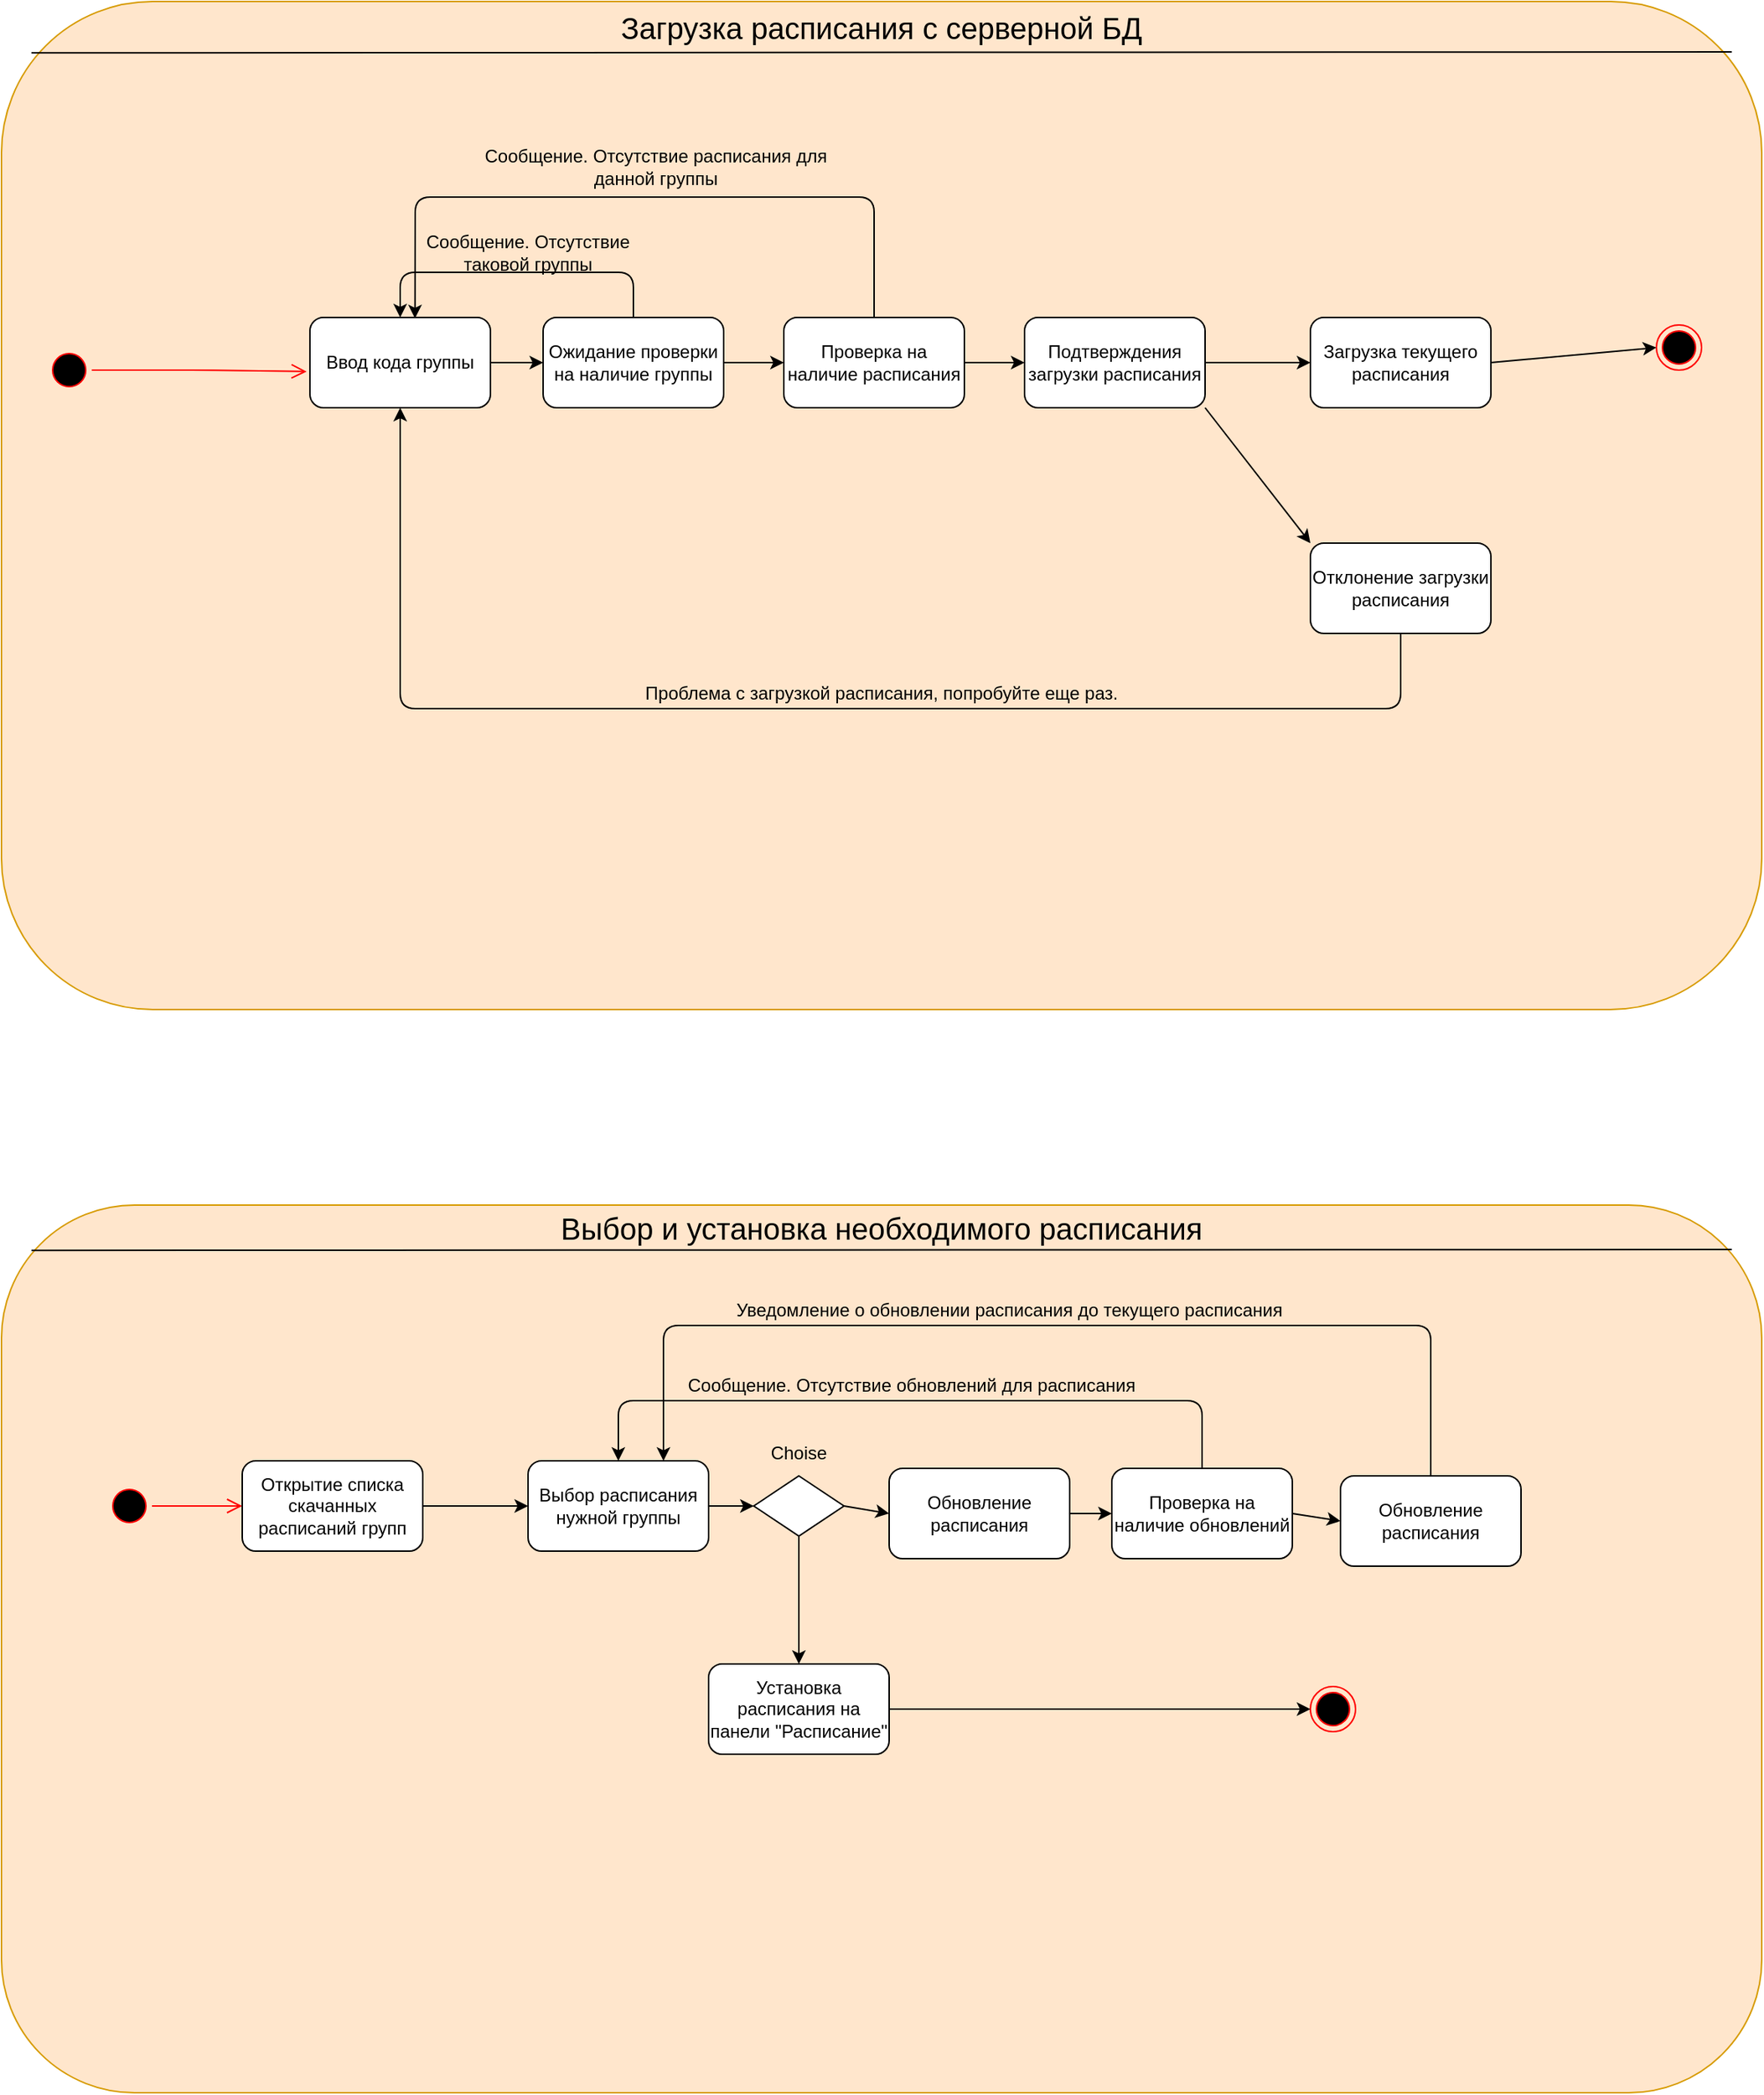 <mxfile version="14.6.1" type="github">
  <diagram id="lJq0QXQkuV6c2PPlQ0H0" name="Page-1">
    <mxGraphModel dx="3460" dy="1827" grid="1" gridSize="10" guides="1" tooltips="1" connect="1" arrows="1" fold="1" page="1" pageScale="1" pageWidth="1169" pageHeight="1654" math="0" shadow="0">
      <root>
        <mxCell id="0" />
        <mxCell id="1" parent="0" />
        <mxCell id="h9YeNLpK3dvK2HK4D-NS-40" value="" style="group" vertex="1" connectable="0" parent="1">
          <mxGeometry x="190" y="140" width="1170" height="670" as="geometry" />
        </mxCell>
        <mxCell id="h9YeNLpK3dvK2HK4D-NS-12" value="" style="group" vertex="1" connectable="0" parent="h9YeNLpK3dvK2HK4D-NS-40">
          <mxGeometry width="1170" height="670" as="geometry" />
        </mxCell>
        <mxCell id="33vNv-W3eEc7iZOF4a62-7" value="" style="rounded=1;whiteSpace=wrap;html=1;fillColor=#ffe6cc;strokeColor=#d79b00;" parent="h9YeNLpK3dvK2HK4D-NS-12" vertex="1">
          <mxGeometry width="1170" height="670" as="geometry" />
        </mxCell>
        <mxCell id="h9YeNLpK3dvK2HK4D-NS-10" value="" style="endArrow=none;html=1;exitX=0.017;exitY=0.051;exitDx=0;exitDy=0;exitPerimeter=0;entryX=0.983;entryY=0.05;entryDx=0;entryDy=0;entryPerimeter=0;" edge="1" parent="h9YeNLpK3dvK2HK4D-NS-12" source="33vNv-W3eEc7iZOF4a62-7" target="33vNv-W3eEc7iZOF4a62-7">
          <mxGeometry width="50" height="50" relative="1" as="geometry">
            <mxPoint x="480" y="158.983" as="sourcePoint" />
            <mxPoint x="530" y="102.203" as="targetPoint" />
          </mxGeometry>
        </mxCell>
        <mxCell id="h9YeNLpK3dvK2HK4D-NS-38" value="Сообщение. Отсутствие таковой группы" style="text;html=1;strokeColor=none;fillColor=none;align=center;verticalAlign=middle;whiteSpace=wrap;rounded=0;" vertex="1" parent="h9YeNLpK3dvK2HK4D-NS-12">
          <mxGeometry x="280" y="150.002" width="140" height="34.068" as="geometry" />
        </mxCell>
        <mxCell id="h9YeNLpK3dvK2HK4D-NS-41" value="Сообщение. Отсутствие расписания для данной группы" style="text;html=1;strokeColor=none;fillColor=none;align=center;verticalAlign=middle;whiteSpace=wrap;rounded=0;" vertex="1" parent="h9YeNLpK3dvK2HK4D-NS-12">
          <mxGeometry x="300" y="100" width="270" height="20" as="geometry" />
        </mxCell>
        <mxCell id="h9YeNLpK3dvK2HK4D-NS-42" value="Проблема с загрузкой расписания, попробуйте еще раз." style="text;html=1;strokeColor=none;fillColor=none;align=center;verticalAlign=middle;whiteSpace=wrap;rounded=0;" vertex="1" parent="h9YeNLpK3dvK2HK4D-NS-12">
          <mxGeometry x="370" y="450" width="430" height="20" as="geometry" />
        </mxCell>
        <mxCell id="h9YeNLpK3dvK2HK4D-NS-11" value="&lt;font style=&quot;font-size: 20px&quot;&gt;Загрузка расписания с серверной БД&lt;/font&gt;" style="text;html=1;strokeColor=none;fillColor=none;align=center;verticalAlign=middle;whiteSpace=wrap;rounded=0;" vertex="1" parent="h9YeNLpK3dvK2HK4D-NS-40">
          <mxGeometry x="165" width="840" height="34.068" as="geometry" />
        </mxCell>
        <mxCell id="33vNv-W3eEc7iZOF4a62-1" value="Проверка на наличие расписания" style="rounded=1;whiteSpace=wrap;html=1;" parent="1" vertex="1">
          <mxGeometry x="710" y="350" width="120" height="60" as="geometry" />
        </mxCell>
        <mxCell id="33vNv-W3eEc7iZOF4a62-2" value="Ожидание проверки на наличие группы" style="rounded=1;whiteSpace=wrap;html=1;" parent="1" vertex="1">
          <mxGeometry x="550" y="350" width="120" height="60" as="geometry" />
        </mxCell>
        <mxCell id="33vNv-W3eEc7iZOF4a62-3" value="Ввод кода группы" style="rounded=1;whiteSpace=wrap;html=1;" parent="1" vertex="1">
          <mxGeometry x="395" y="350" width="120" height="60" as="geometry" />
        </mxCell>
        <mxCell id="33vNv-W3eEc7iZOF4a62-4" value="" style="ellipse;html=1;shape=endState;fillColor=#000000;strokeColor=#ff0000;" parent="1" vertex="1">
          <mxGeometry x="1290" y="355" width="30" height="30" as="geometry" />
        </mxCell>
        <mxCell id="33vNv-W3eEc7iZOF4a62-5" value="" style="ellipse;html=1;shape=startState;fillColor=#000000;strokeColor=#ff0000;" parent="1" vertex="1">
          <mxGeometry x="220" y="370" width="30" height="30" as="geometry" />
        </mxCell>
        <mxCell id="33vNv-W3eEc7iZOF4a62-6" value="" style="edgeStyle=orthogonalEdgeStyle;html=1;verticalAlign=bottom;endArrow=open;endSize=8;strokeColor=#ff0000;exitX=1;exitY=0.5;exitDx=0;exitDy=0;entryX=-0.018;entryY=0.599;entryDx=0;entryDy=0;entryPerimeter=0;" parent="1" source="33vNv-W3eEc7iZOF4a62-5" target="33vNv-W3eEc7iZOF4a62-3" edge="1">
          <mxGeometry relative="1" as="geometry">
            <mxPoint x="530" y="110" as="targetPoint" />
            <Array as="points" />
          </mxGeometry>
        </mxCell>
        <mxCell id="33vNv-W3eEc7iZOF4a62-8" value="Отклонение загрузки расписания" style="rounded=1;whiteSpace=wrap;html=1;" parent="1" vertex="1">
          <mxGeometry x="1060" y="500" width="120" height="60" as="geometry" />
        </mxCell>
        <mxCell id="33vNv-W3eEc7iZOF4a62-9" value="Подтверждения загрузки расписания" style="rounded=1;whiteSpace=wrap;html=1;" parent="1" vertex="1">
          <mxGeometry x="870" y="350" width="120" height="60" as="geometry" />
        </mxCell>
        <mxCell id="33vNv-W3eEc7iZOF4a62-10" value="Загрузка текущего расписания" style="rounded=1;whiteSpace=wrap;html=1;" parent="1" vertex="1">
          <mxGeometry x="1060" y="350" width="120" height="60" as="geometry" />
        </mxCell>
        <mxCell id="h9YeNLpK3dvK2HK4D-NS-1" value="" style="endArrow=classic;html=1;exitX=1;exitY=0.5;exitDx=0;exitDy=0;entryX=0;entryY=0.5;entryDx=0;entryDy=0;" edge="1" parent="1" source="33vNv-W3eEc7iZOF4a62-3" target="33vNv-W3eEc7iZOF4a62-2">
          <mxGeometry width="50" height="50" relative="1" as="geometry">
            <mxPoint x="740" y="490" as="sourcePoint" />
            <mxPoint x="790" y="440" as="targetPoint" />
          </mxGeometry>
        </mxCell>
        <mxCell id="h9YeNLpK3dvK2HK4D-NS-2" value="" style="endArrow=classic;html=1;entryX=0;entryY=0.5;entryDx=0;entryDy=0;" edge="1" parent="1" target="33vNv-W3eEc7iZOF4a62-1">
          <mxGeometry width="50" height="50" relative="1" as="geometry">
            <mxPoint x="670" y="380" as="sourcePoint" />
            <mxPoint x="560" y="390" as="targetPoint" />
          </mxGeometry>
        </mxCell>
        <mxCell id="h9YeNLpK3dvK2HK4D-NS-3" value="" style="endArrow=classic;html=1;entryX=0;entryY=0.5;entryDx=0;entryDy=0;exitX=1;exitY=0.5;exitDx=0;exitDy=0;" edge="1" parent="1" source="33vNv-W3eEc7iZOF4a62-1" target="33vNv-W3eEc7iZOF4a62-9">
          <mxGeometry width="50" height="50" relative="1" as="geometry">
            <mxPoint x="680" y="390" as="sourcePoint" />
            <mxPoint x="720" y="390" as="targetPoint" />
          </mxGeometry>
        </mxCell>
        <mxCell id="h9YeNLpK3dvK2HK4D-NS-4" value="" style="endArrow=classic;html=1;entryX=0;entryY=0.5;entryDx=0;entryDy=0;exitX=1;exitY=0.5;exitDx=0;exitDy=0;" edge="1" parent="1" source="33vNv-W3eEc7iZOF4a62-9" target="33vNv-W3eEc7iZOF4a62-10">
          <mxGeometry width="50" height="50" relative="1" as="geometry">
            <mxPoint x="840" y="390" as="sourcePoint" />
            <mxPoint x="880" y="390" as="targetPoint" />
          </mxGeometry>
        </mxCell>
        <mxCell id="h9YeNLpK3dvK2HK4D-NS-5" value="" style="endArrow=classic;html=1;entryX=0;entryY=0;entryDx=0;entryDy=0;exitX=1;exitY=1;exitDx=0;exitDy=0;" edge="1" parent="1" source="33vNv-W3eEc7iZOF4a62-9" target="33vNv-W3eEc7iZOF4a62-8">
          <mxGeometry width="50" height="50" relative="1" as="geometry">
            <mxPoint x="1000" y="390" as="sourcePoint" />
            <mxPoint x="1070" y="390" as="targetPoint" />
          </mxGeometry>
        </mxCell>
        <mxCell id="h9YeNLpK3dvK2HK4D-NS-6" value="" style="endArrow=classic;html=1;exitX=0.5;exitY=1;exitDx=0;exitDy=0;entryX=0.5;entryY=1;entryDx=0;entryDy=0;" edge="1" parent="1" source="33vNv-W3eEc7iZOF4a62-8" target="33vNv-W3eEc7iZOF4a62-3">
          <mxGeometry width="50" height="50" relative="1" as="geometry">
            <mxPoint x="1000" y="420" as="sourcePoint" />
            <mxPoint x="1120" y="840.8" as="targetPoint" />
            <Array as="points">
              <mxPoint x="1120" y="610" />
              <mxPoint x="455" y="610" />
            </Array>
          </mxGeometry>
        </mxCell>
        <mxCell id="h9YeNLpK3dvK2HK4D-NS-7" value="" style="endArrow=classic;html=1;exitX=0.5;exitY=0;exitDx=0;exitDy=0;entryX=0.5;entryY=0;entryDx=0;entryDy=0;" edge="1" parent="1" source="33vNv-W3eEc7iZOF4a62-2" target="33vNv-W3eEc7iZOF4a62-3">
          <mxGeometry width="50" height="50" relative="1" as="geometry">
            <mxPoint x="1130" y="570" as="sourcePoint" />
            <mxPoint x="465" y="420" as="targetPoint" />
            <Array as="points">
              <mxPoint x="610" y="320" />
              <mxPoint x="455" y="320" />
            </Array>
          </mxGeometry>
        </mxCell>
        <mxCell id="h9YeNLpK3dvK2HK4D-NS-8" value="" style="endArrow=classic;html=1;exitX=0.5;exitY=0;exitDx=0;exitDy=0;entryX=0.582;entryY=0.01;entryDx=0;entryDy=0;entryPerimeter=0;" edge="1" parent="1" source="33vNv-W3eEc7iZOF4a62-1" target="33vNv-W3eEc7iZOF4a62-3">
          <mxGeometry width="50" height="50" relative="1" as="geometry">
            <mxPoint x="620" y="360" as="sourcePoint" />
            <mxPoint x="465" y="360" as="targetPoint" />
            <Array as="points">
              <mxPoint x="770" y="270" />
              <mxPoint x="465" y="270" />
            </Array>
          </mxGeometry>
        </mxCell>
        <mxCell id="h9YeNLpK3dvK2HK4D-NS-9" value="" style="endArrow=classic;html=1;entryX=0;entryY=0.5;entryDx=0;entryDy=0;exitX=1;exitY=0.5;exitDx=0;exitDy=0;" edge="1" parent="1" source="33vNv-W3eEc7iZOF4a62-10" target="33vNv-W3eEc7iZOF4a62-4">
          <mxGeometry width="50" height="50" relative="1" as="geometry">
            <mxPoint x="970" y="460" as="sourcePoint" />
            <mxPoint x="1020" y="410" as="targetPoint" />
          </mxGeometry>
        </mxCell>
        <mxCell id="h9YeNLpK3dvK2HK4D-NS-13" value="" style="group" vertex="1" connectable="0" parent="1">
          <mxGeometry x="190" y="940" width="1170" height="590" as="geometry" />
        </mxCell>
        <mxCell id="h9YeNLpK3dvK2HK4D-NS-14" value="" style="rounded=1;whiteSpace=wrap;html=1;fillColor=#ffe6cc;strokeColor=#d79b00;" vertex="1" parent="h9YeNLpK3dvK2HK4D-NS-13">
          <mxGeometry width="1170" height="590" as="geometry" />
        </mxCell>
        <mxCell id="h9YeNLpK3dvK2HK4D-NS-15" value="" style="endArrow=none;html=1;exitX=0.017;exitY=0.051;exitDx=0;exitDy=0;exitPerimeter=0;entryX=0.983;entryY=0.05;entryDx=0;entryDy=0;entryPerimeter=0;" edge="1" parent="h9YeNLpK3dvK2HK4D-NS-13" source="h9YeNLpK3dvK2HK4D-NS-14" target="h9YeNLpK3dvK2HK4D-NS-14">
          <mxGeometry width="50" height="50" relative="1" as="geometry">
            <mxPoint x="480" y="140" as="sourcePoint" />
            <mxPoint x="530" y="90" as="targetPoint" />
          </mxGeometry>
        </mxCell>
        <mxCell id="h9YeNLpK3dvK2HK4D-NS-16" value="" style="ellipse;html=1;shape=startState;fillColor=#000000;strokeColor=#ff0000;" vertex="1" parent="h9YeNLpK3dvK2HK4D-NS-13">
          <mxGeometry x="70" y="185" width="30" height="30" as="geometry" />
        </mxCell>
        <mxCell id="h9YeNLpK3dvK2HK4D-NS-17" value="" style="edgeStyle=orthogonalEdgeStyle;html=1;verticalAlign=bottom;endArrow=open;endSize=8;strokeColor=#ff0000;exitX=1;exitY=0.5;exitDx=0;exitDy=0;entryX=0;entryY=0.5;entryDx=0;entryDy=0;" edge="1" source="h9YeNLpK3dvK2HK4D-NS-16" parent="h9YeNLpK3dvK2HK4D-NS-13" target="h9YeNLpK3dvK2HK4D-NS-19">
          <mxGeometry relative="1" as="geometry">
            <mxPoint x="125" y="260" as="targetPoint" />
          </mxGeometry>
        </mxCell>
        <mxCell id="h9YeNLpK3dvK2HK4D-NS-18" value="" style="ellipse;html=1;shape=endState;fillColor=#000000;strokeColor=#ff0000;" vertex="1" parent="h9YeNLpK3dvK2HK4D-NS-13">
          <mxGeometry x="870" y="320" width="30" height="30" as="geometry" />
        </mxCell>
        <mxCell id="h9YeNLpK3dvK2HK4D-NS-19" value="Открытие списка скачанных расписаний групп" style="rounded=1;whiteSpace=wrap;html=1;" vertex="1" parent="h9YeNLpK3dvK2HK4D-NS-13">
          <mxGeometry x="160" y="170" width="120" height="60" as="geometry" />
        </mxCell>
        <mxCell id="h9YeNLpK3dvK2HK4D-NS-20" value="Установка расписания на панели &quot;Расписание&quot;" style="rounded=1;whiteSpace=wrap;html=1;" vertex="1" parent="h9YeNLpK3dvK2HK4D-NS-13">
          <mxGeometry x="470" y="305" width="120" height="60" as="geometry" />
        </mxCell>
        <mxCell id="h9YeNLpK3dvK2HK4D-NS-21" value="Выбор расписания нужной группы" style="rounded=1;whiteSpace=wrap;html=1;" vertex="1" parent="h9YeNLpK3dvK2HK4D-NS-13">
          <mxGeometry x="350" y="170" width="120" height="60" as="geometry" />
        </mxCell>
        <mxCell id="h9YeNLpK3dvK2HK4D-NS-22" value="Обновление расписания" style="rounded=1;whiteSpace=wrap;html=1;" vertex="1" parent="h9YeNLpK3dvK2HK4D-NS-13">
          <mxGeometry x="590" y="175" width="120" height="60" as="geometry" />
        </mxCell>
        <mxCell id="h9YeNLpK3dvK2HK4D-NS-23" value="Проверка на наличие обновлений" style="rounded=1;whiteSpace=wrap;html=1;" vertex="1" parent="h9YeNLpK3dvK2HK4D-NS-13">
          <mxGeometry x="738" y="175" width="120" height="60" as="geometry" />
        </mxCell>
        <mxCell id="h9YeNLpK3dvK2HK4D-NS-24" value="Обновление расписания" style="rounded=1;whiteSpace=wrap;html=1;" vertex="1" parent="h9YeNLpK3dvK2HK4D-NS-13">
          <mxGeometry x="890" y="180" width="120" height="60" as="geometry" />
        </mxCell>
        <mxCell id="h9YeNLpK3dvK2HK4D-NS-25" value="" style="rhombus;whiteSpace=wrap;html=1;" vertex="1" parent="h9YeNLpK3dvK2HK4D-NS-13">
          <mxGeometry x="500" y="180" width="60" height="40" as="geometry" />
        </mxCell>
        <mxCell id="h9YeNLpK3dvK2HK4D-NS-27" value="" style="endArrow=classic;html=1;exitX=1;exitY=0.5;exitDx=0;exitDy=0;entryX=0;entryY=0.5;entryDx=0;entryDy=0;" edge="1" parent="h9YeNLpK3dvK2HK4D-NS-13" source="h9YeNLpK3dvK2HK4D-NS-19" target="h9YeNLpK3dvK2HK4D-NS-21">
          <mxGeometry width="50" height="50" relative="1" as="geometry">
            <mxPoint x="480" y="340" as="sourcePoint" />
            <mxPoint x="530" y="290" as="targetPoint" />
          </mxGeometry>
        </mxCell>
        <mxCell id="h9YeNLpK3dvK2HK4D-NS-28" value="" style="endArrow=classic;html=1;exitX=1;exitY=0.5;exitDx=0;exitDy=0;entryX=0;entryY=0.5;entryDx=0;entryDy=0;" edge="1" parent="h9YeNLpK3dvK2HK4D-NS-13" source="h9YeNLpK3dvK2HK4D-NS-21" target="h9YeNLpK3dvK2HK4D-NS-25">
          <mxGeometry width="50" height="50" relative="1" as="geometry">
            <mxPoint x="480" y="340" as="sourcePoint" />
            <mxPoint x="530" y="290" as="targetPoint" />
          </mxGeometry>
        </mxCell>
        <mxCell id="h9YeNLpK3dvK2HK4D-NS-30" value="" style="endArrow=classic;html=1;exitX=0.5;exitY=1;exitDx=0;exitDy=0;entryX=0.5;entryY=0;entryDx=0;entryDy=0;" edge="1" parent="h9YeNLpK3dvK2HK4D-NS-13" source="h9YeNLpK3dvK2HK4D-NS-25" target="h9YeNLpK3dvK2HK4D-NS-20">
          <mxGeometry width="50" height="50" relative="1" as="geometry">
            <mxPoint x="590" y="380" as="sourcePoint" />
            <mxPoint x="640" y="330" as="targetPoint" />
          </mxGeometry>
        </mxCell>
        <mxCell id="h9YeNLpK3dvK2HK4D-NS-31" value="" style="endArrow=classic;html=1;exitX=1;exitY=0.5;exitDx=0;exitDy=0;entryX=0;entryY=0.5;entryDx=0;entryDy=0;" edge="1" parent="h9YeNLpK3dvK2HK4D-NS-13" source="h9YeNLpK3dvK2HK4D-NS-20" target="h9YeNLpK3dvK2HK4D-NS-18">
          <mxGeometry width="50" height="50" relative="1" as="geometry">
            <mxPoint x="640" y="540" as="sourcePoint" />
            <mxPoint x="690" y="490" as="targetPoint" />
          </mxGeometry>
        </mxCell>
        <mxCell id="h9YeNLpK3dvK2HK4D-NS-32" value="" style="endArrow=classic;html=1;exitX=1;exitY=0.5;exitDx=0;exitDy=0;entryX=0;entryY=0.5;entryDx=0;entryDy=0;" edge="1" parent="h9YeNLpK3dvK2HK4D-NS-13" source="h9YeNLpK3dvK2HK4D-NS-25" target="h9YeNLpK3dvK2HK4D-NS-22">
          <mxGeometry width="50" height="50" relative="1" as="geometry">
            <mxPoint x="610" y="200" as="sourcePoint" />
            <mxPoint x="660" y="150" as="targetPoint" />
          </mxGeometry>
        </mxCell>
        <mxCell id="h9YeNLpK3dvK2HK4D-NS-33" value="" style="endArrow=classic;html=1;exitX=1;exitY=0.5;exitDx=0;exitDy=0;entryX=0;entryY=0.5;entryDx=0;entryDy=0;" edge="1" parent="h9YeNLpK3dvK2HK4D-NS-13" source="h9YeNLpK3dvK2HK4D-NS-22" target="h9YeNLpK3dvK2HK4D-NS-23">
          <mxGeometry width="50" height="50" relative="1" as="geometry">
            <mxPoint x="730" y="230" as="sourcePoint" />
            <mxPoint x="780" y="180" as="targetPoint" />
          </mxGeometry>
        </mxCell>
        <mxCell id="h9YeNLpK3dvK2HK4D-NS-34" value="" style="endArrow=classic;html=1;exitX=1;exitY=0.5;exitDx=0;exitDy=0;entryX=0;entryY=0.5;entryDx=0;entryDy=0;" edge="1" parent="h9YeNLpK3dvK2HK4D-NS-13" source="h9YeNLpK3dvK2HK4D-NS-23" target="h9YeNLpK3dvK2HK4D-NS-24">
          <mxGeometry width="50" height="50" relative="1" as="geometry">
            <mxPoint x="940" y="300" as="sourcePoint" />
            <mxPoint x="990" y="250" as="targetPoint" />
          </mxGeometry>
        </mxCell>
        <mxCell id="h9YeNLpK3dvK2HK4D-NS-35" value="" style="endArrow=classic;html=1;exitX=0.5;exitY=0;exitDx=0;exitDy=0;entryX=0.5;entryY=0;entryDx=0;entryDy=0;" edge="1" parent="h9YeNLpK3dvK2HK4D-NS-13" source="h9YeNLpK3dvK2HK4D-NS-23" target="h9YeNLpK3dvK2HK4D-NS-21">
          <mxGeometry width="50" height="50" relative="1" as="geometry">
            <mxPoint x="650" y="320" as="sourcePoint" />
            <mxPoint x="700" y="270" as="targetPoint" />
            <Array as="points">
              <mxPoint x="798" y="130" />
              <mxPoint x="410" y="130" />
            </Array>
          </mxGeometry>
        </mxCell>
        <mxCell id="h9YeNLpK3dvK2HK4D-NS-36" value="" style="endArrow=classic;html=1;exitX=0.5;exitY=0;exitDx=0;exitDy=0;entryX=0.75;entryY=0;entryDx=0;entryDy=0;" edge="1" parent="h9YeNLpK3dvK2HK4D-NS-13" source="h9YeNLpK3dvK2HK4D-NS-24" target="h9YeNLpK3dvK2HK4D-NS-21">
          <mxGeometry width="50" height="50" relative="1" as="geometry">
            <mxPoint x="650" y="320" as="sourcePoint" />
            <mxPoint x="700" y="270" as="targetPoint" />
            <Array as="points">
              <mxPoint x="950" y="80" />
              <mxPoint x="440" y="80" />
            </Array>
          </mxGeometry>
        </mxCell>
        <mxCell id="h9YeNLpK3dvK2HK4D-NS-37" value="&lt;font style=&quot;font-size: 20px&quot;&gt;Выбор и установка необходимого расписания&lt;/font&gt;" style="text;html=1;strokeColor=none;fillColor=none;align=center;verticalAlign=middle;whiteSpace=wrap;rounded=0;" vertex="1" parent="h9YeNLpK3dvK2HK4D-NS-13">
          <mxGeometry x="165" width="840" height="30" as="geometry" />
        </mxCell>
        <mxCell id="h9YeNLpK3dvK2HK4D-NS-43" value="Choise" style="text;html=1;strokeColor=none;fillColor=none;align=center;verticalAlign=middle;whiteSpace=wrap;rounded=0;" vertex="1" parent="h9YeNLpK3dvK2HK4D-NS-13">
          <mxGeometry x="510" y="155" width="40" height="20" as="geometry" />
        </mxCell>
        <mxCell id="h9YeNLpK3dvK2HK4D-NS-44" value="Сообщение. Отсутствие обновлений для расписания" style="text;html=1;strokeColor=none;fillColor=none;align=center;verticalAlign=middle;whiteSpace=wrap;rounded=0;" vertex="1" parent="h9YeNLpK3dvK2HK4D-NS-13">
          <mxGeometry x="450" y="110" width="310" height="20" as="geometry" />
        </mxCell>
        <mxCell id="h9YeNLpK3dvK2HK4D-NS-45" value="Уведомление о обновлении расписания до текущего расписания" style="text;html=1;strokeColor=none;fillColor=none;align=center;verticalAlign=middle;whiteSpace=wrap;rounded=0;" vertex="1" parent="h9YeNLpK3dvK2HK4D-NS-13">
          <mxGeometry x="460" y="60" width="420" height="20" as="geometry" />
        </mxCell>
      </root>
    </mxGraphModel>
  </diagram>
</mxfile>
